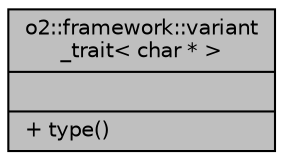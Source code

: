 digraph "o2::framework::variant_trait&lt; char * &gt;"
{
 // INTERACTIVE_SVG=YES
  bgcolor="transparent";
  edge [fontname="Helvetica",fontsize="10",labelfontname="Helvetica",labelfontsize="10"];
  node [fontname="Helvetica",fontsize="10",shape=record];
  Node1 [label="{o2::framework::variant\l_trait\< char * \>\n||+ type()\l}",height=0.2,width=0.4,color="black", fillcolor="grey75", style="filled", fontcolor="black"];
}
